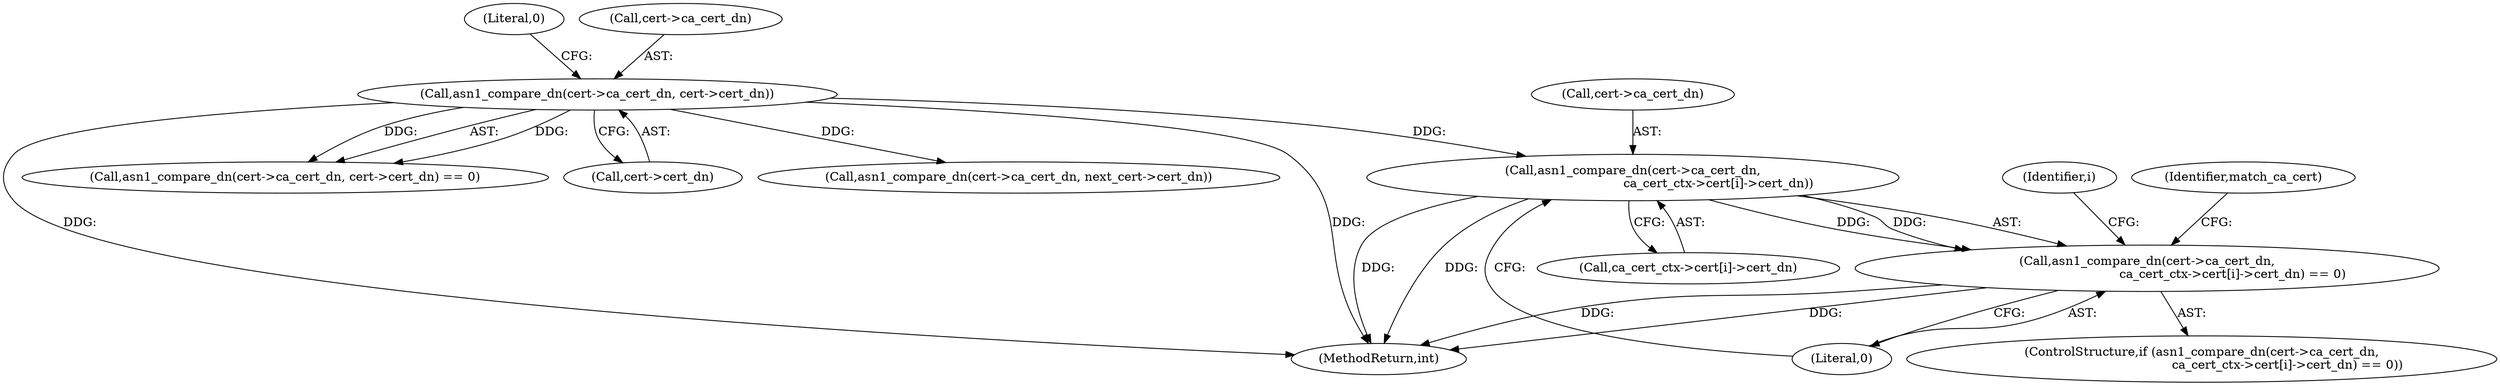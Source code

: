 digraph "0_axtls-8266_5efe2947ab45e81d84b5f707c51d1c64be52f36c_1@array" {
"1000317" [label="(Call,asn1_compare_dn(cert->ca_cert_dn,\n                                            ca_cert_ctx->cert[i]->cert_dn))"];
"1000166" [label="(Call,asn1_compare_dn(cert->ca_cert_dn, cert->cert_dn))"];
"1000316" [label="(Call,asn1_compare_dn(cert->ca_cert_dn,\n                                            ca_cert_ctx->cert[i]->cert_dn) == 0)"];
"1000328" [label="(Literal,0)"];
"1000173" [label="(Literal,0)"];
"1000368" [label="(Identifier,i)"];
"1000321" [label="(Call,ca_cert_ctx->cert[i]->cert_dn)"];
"1000317" [label="(Call,asn1_compare_dn(cert->ca_cert_dn,\n                                            ca_cert_ctx->cert[i]->cert_dn))"];
"1000166" [label="(Call,asn1_compare_dn(cert->ca_cert_dn, cert->cert_dn))"];
"1000315" [label="(ControlStructure,if (asn1_compare_dn(cert->ca_cert_dn,\n                                            ca_cert_ctx->cert[i]->cert_dn) == 0))"];
"1000331" [label="(Identifier,match_ca_cert)"];
"1000316" [label="(Call,asn1_compare_dn(cert->ca_cert_dn,\n                                            ca_cert_ctx->cert[i]->cert_dn) == 0)"];
"1000383" [label="(Call,asn1_compare_dn(cert->ca_cert_dn, next_cert->cert_dn))"];
"1000496" [label="(MethodReturn,int)"];
"1000318" [label="(Call,cert->ca_cert_dn)"];
"1000165" [label="(Call,asn1_compare_dn(cert->ca_cert_dn, cert->cert_dn) == 0)"];
"1000167" [label="(Call,cert->ca_cert_dn)"];
"1000170" [label="(Call,cert->cert_dn)"];
"1000317" -> "1000316"  [label="AST: "];
"1000317" -> "1000321"  [label="CFG: "];
"1000318" -> "1000317"  [label="AST: "];
"1000321" -> "1000317"  [label="AST: "];
"1000328" -> "1000317"  [label="CFG: "];
"1000317" -> "1000496"  [label="DDG: "];
"1000317" -> "1000496"  [label="DDG: "];
"1000317" -> "1000316"  [label="DDG: "];
"1000317" -> "1000316"  [label="DDG: "];
"1000166" -> "1000317"  [label="DDG: "];
"1000166" -> "1000165"  [label="AST: "];
"1000166" -> "1000170"  [label="CFG: "];
"1000167" -> "1000166"  [label="AST: "];
"1000170" -> "1000166"  [label="AST: "];
"1000173" -> "1000166"  [label="CFG: "];
"1000166" -> "1000496"  [label="DDG: "];
"1000166" -> "1000496"  [label="DDG: "];
"1000166" -> "1000165"  [label="DDG: "];
"1000166" -> "1000165"  [label="DDG: "];
"1000166" -> "1000383"  [label="DDG: "];
"1000316" -> "1000315"  [label="AST: "];
"1000316" -> "1000328"  [label="CFG: "];
"1000328" -> "1000316"  [label="AST: "];
"1000331" -> "1000316"  [label="CFG: "];
"1000368" -> "1000316"  [label="CFG: "];
"1000316" -> "1000496"  [label="DDG: "];
"1000316" -> "1000496"  [label="DDG: "];
}
